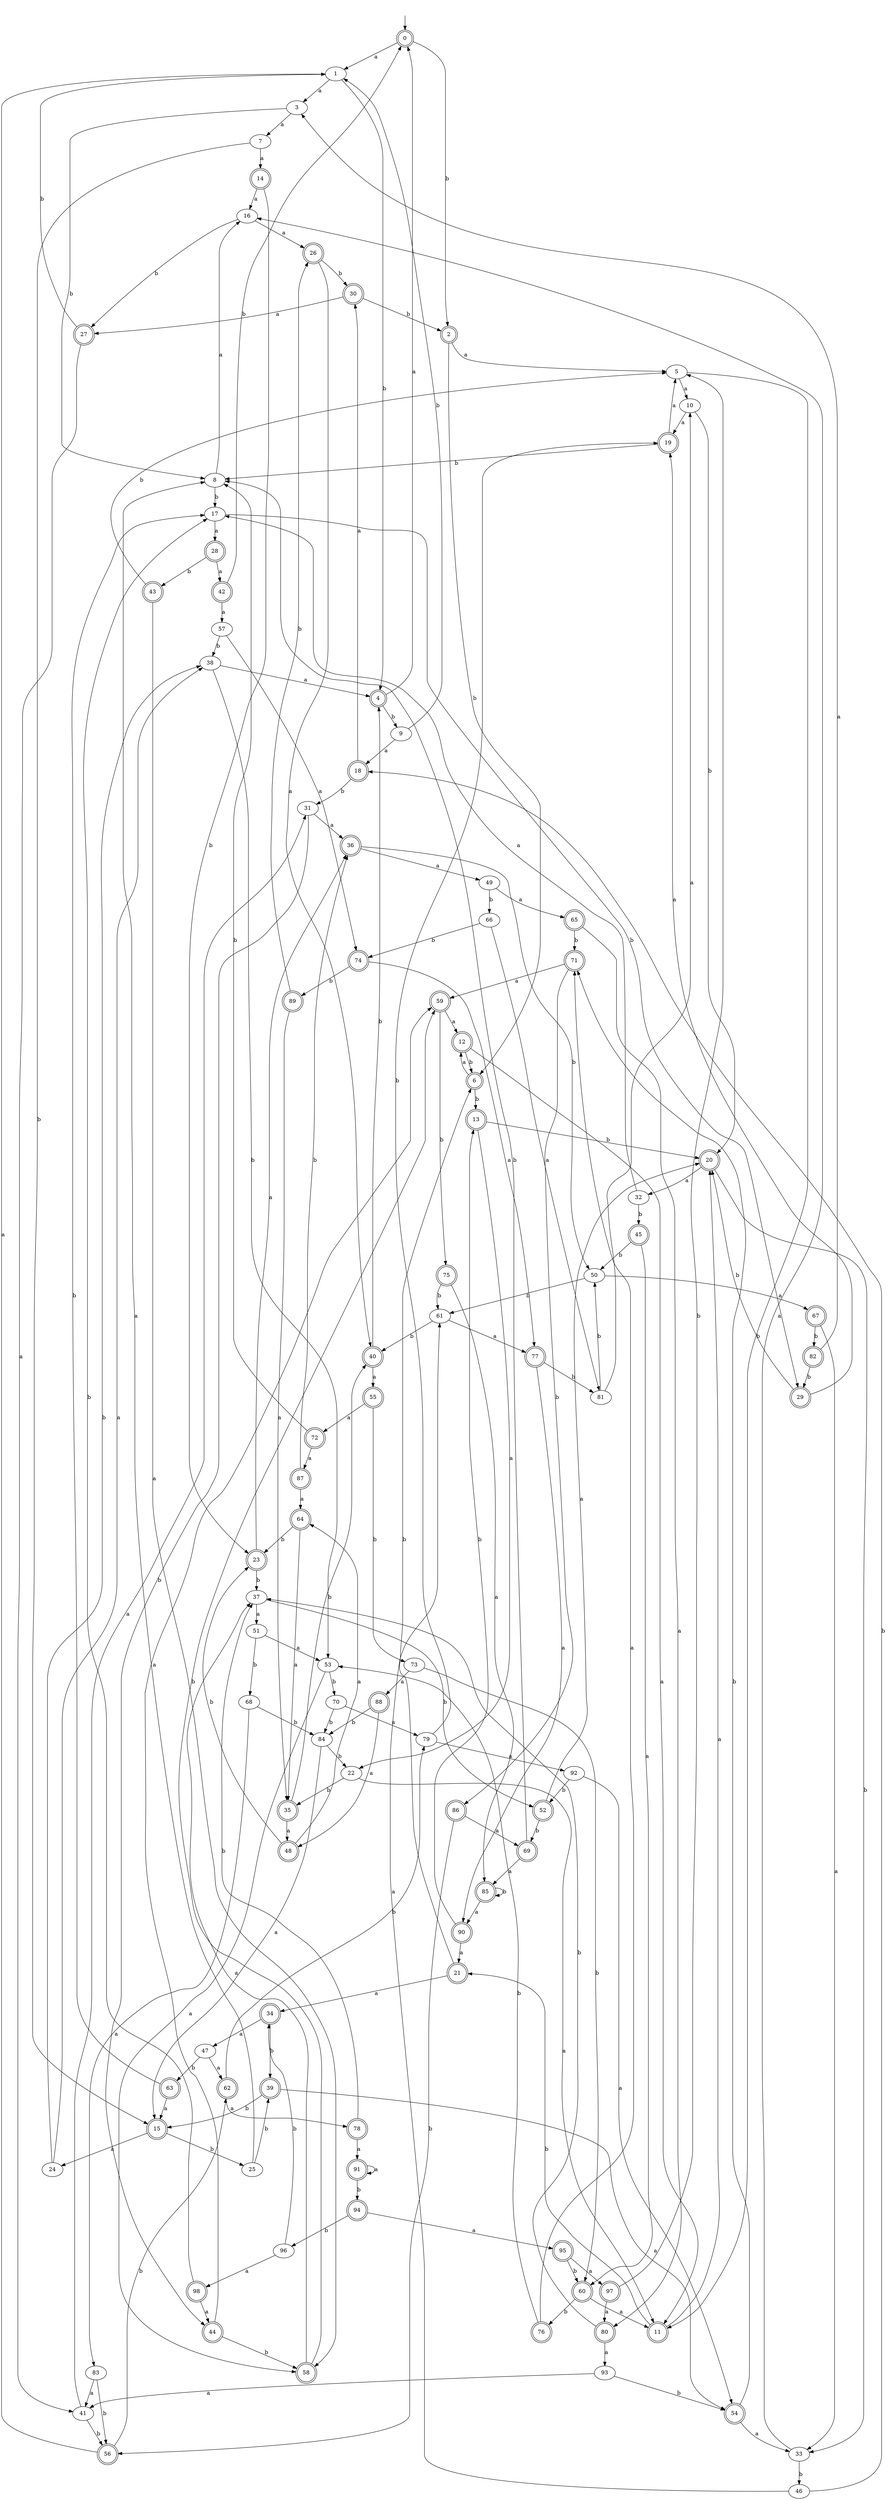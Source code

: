 digraph RandomDFA {
  __start0 [label="", shape=none];
  __start0 -> 0 [label=""];
  0 [shape=circle] [shape=doublecircle]
  0 -> 1 [label="a"]
  0 -> 2 [label="b"]
  1
  1 -> 3 [label="a"]
  1 -> 4 [label="b"]
  2 [shape=doublecircle]
  2 -> 5 [label="a"]
  2 -> 6 [label="b"]
  3
  3 -> 7 [label="a"]
  3 -> 8 [label="b"]
  4 [shape=doublecircle]
  4 -> 0 [label="a"]
  4 -> 9 [label="b"]
  5
  5 -> 10 [label="a"]
  5 -> 11 [label="b"]
  6 [shape=doublecircle]
  6 -> 12 [label="a"]
  6 -> 13 [label="b"]
  7
  7 -> 14 [label="a"]
  7 -> 15 [label="b"]
  8
  8 -> 16 [label="a"]
  8 -> 17 [label="b"]
  9
  9 -> 18 [label="a"]
  9 -> 1 [label="b"]
  10
  10 -> 19 [label="a"]
  10 -> 20 [label="b"]
  11 [shape=doublecircle]
  11 -> 20 [label="a"]
  11 -> 21 [label="b"]
  12 [shape=doublecircle]
  12 -> 11 [label="a"]
  12 -> 6 [label="b"]
  13 [shape=doublecircle]
  13 -> 22 [label="a"]
  13 -> 20 [label="b"]
  14 [shape=doublecircle]
  14 -> 16 [label="a"]
  14 -> 23 [label="b"]
  15 [shape=doublecircle]
  15 -> 24 [label="a"]
  15 -> 25 [label="b"]
  16
  16 -> 26 [label="a"]
  16 -> 27 [label="b"]
  17
  17 -> 28 [label="a"]
  17 -> 29 [label="b"]
  18 [shape=doublecircle]
  18 -> 30 [label="a"]
  18 -> 31 [label="b"]
  19 [shape=doublecircle]
  19 -> 5 [label="a"]
  19 -> 8 [label="b"]
  20 [shape=doublecircle]
  20 -> 32 [label="a"]
  20 -> 33 [label="b"]
  21 [shape=doublecircle]
  21 -> 34 [label="a"]
  21 -> 6 [label="b"]
  22
  22 -> 11 [label="a"]
  22 -> 35 [label="b"]
  23 [shape=doublecircle]
  23 -> 36 [label="a"]
  23 -> 37 [label="b"]
  24
  24 -> 38 [label="a"]
  24 -> 38 [label="b"]
  25
  25 -> 8 [label="a"]
  25 -> 39 [label="b"]
  26 [shape=doublecircle]
  26 -> 40 [label="a"]
  26 -> 30 [label="b"]
  27 [shape=doublecircle]
  27 -> 41 [label="a"]
  27 -> 1 [label="b"]
  28 [shape=doublecircle]
  28 -> 42 [label="a"]
  28 -> 43 [label="b"]
  29 [shape=doublecircle]
  29 -> 19 [label="a"]
  29 -> 20 [label="b"]
  30 [shape=doublecircle]
  30 -> 27 [label="a"]
  30 -> 2 [label="b"]
  31
  31 -> 36 [label="a"]
  31 -> 44 [label="b"]
  32
  32 -> 17 [label="a"]
  32 -> 45 [label="b"]
  33
  33 -> 16 [label="a"]
  33 -> 46 [label="b"]
  34 [shape=doublecircle]
  34 -> 47 [label="a"]
  34 -> 39 [label="b"]
  35 [shape=doublecircle]
  35 -> 48 [label="a"]
  35 -> 40 [label="b"]
  36 [shape=doublecircle]
  36 -> 49 [label="a"]
  36 -> 50 [label="b"]
  37
  37 -> 51 [label="a"]
  37 -> 52 [label="b"]
  38
  38 -> 4 [label="a"]
  38 -> 53 [label="b"]
  39 [shape=doublecircle]
  39 -> 54 [label="a"]
  39 -> 15 [label="b"]
  40 [shape=doublecircle]
  40 -> 55 [label="a"]
  40 -> 4 [label="b"]
  41
  41 -> 31 [label="a"]
  41 -> 56 [label="b"]
  42 [shape=doublecircle]
  42 -> 57 [label="a"]
  42 -> 0 [label="b"]
  43 [shape=doublecircle]
  43 -> 58 [label="a"]
  43 -> 5 [label="b"]
  44 [shape=doublecircle]
  44 -> 59 [label="a"]
  44 -> 58 [label="b"]
  45 [shape=doublecircle]
  45 -> 60 [label="a"]
  45 -> 50 [label="b"]
  46
  46 -> 61 [label="a"]
  46 -> 18 [label="b"]
  47
  47 -> 62 [label="a"]
  47 -> 63 [label="b"]
  48 [shape=doublecircle]
  48 -> 64 [label="a"]
  48 -> 23 [label="b"]
  49
  49 -> 65 [label="a"]
  49 -> 66 [label="b"]
  50
  50 -> 67 [label="a"]
  50 -> 61 [label="b"]
  51
  51 -> 53 [label="a"]
  51 -> 68 [label="b"]
  52 [shape=doublecircle]
  52 -> 20 [label="a"]
  52 -> 69 [label="b"]
  53
  53 -> 58 [label="a"]
  53 -> 70 [label="b"]
  54 [shape=doublecircle]
  54 -> 33 [label="a"]
  54 -> 71 [label="b"]
  55 [shape=doublecircle]
  55 -> 72 [label="a"]
  55 -> 73 [label="b"]
  56 [shape=doublecircle]
  56 -> 1 [label="a"]
  56 -> 62 [label="b"]
  57
  57 -> 74 [label="a"]
  57 -> 38 [label="b"]
  58 [shape=doublecircle]
  58 -> 37 [label="a"]
  58 -> 59 [label="b"]
  59 [shape=doublecircle]
  59 -> 12 [label="a"]
  59 -> 75 [label="b"]
  60 [shape=doublecircle]
  60 -> 11 [label="a"]
  60 -> 76 [label="b"]
  61
  61 -> 77 [label="a"]
  61 -> 40 [label="b"]
  62 [shape=doublecircle]
  62 -> 78 [label="a"]
  62 -> 79 [label="b"]
  63 [shape=doublecircle]
  63 -> 15 [label="a"]
  63 -> 17 [label="b"]
  64 [shape=doublecircle]
  64 -> 35 [label="a"]
  64 -> 23 [label="b"]
  65 [shape=doublecircle]
  65 -> 80 [label="a"]
  65 -> 71 [label="b"]
  66
  66 -> 81 [label="a"]
  66 -> 74 [label="b"]
  67 [shape=doublecircle]
  67 -> 33 [label="a"]
  67 -> 82 [label="b"]
  68
  68 -> 83 [label="a"]
  68 -> 84 [label="b"]
  69 [shape=doublecircle]
  69 -> 85 [label="a"]
  69 -> 8 [label="b"]
  70
  70 -> 79 [label="a"]
  70 -> 84 [label="b"]
  71 [shape=doublecircle]
  71 -> 59 [label="a"]
  71 -> 86 [label="b"]
  72 [shape=doublecircle]
  72 -> 87 [label="a"]
  72 -> 8 [label="b"]
  73
  73 -> 88 [label="a"]
  73 -> 60 [label="b"]
  74 [shape=doublecircle]
  74 -> 77 [label="a"]
  74 -> 89 [label="b"]
  75 [shape=doublecircle]
  75 -> 85 [label="a"]
  75 -> 61 [label="b"]
  76 [shape=doublecircle]
  76 -> 71 [label="a"]
  76 -> 53 [label="b"]
  77 [shape=doublecircle]
  77 -> 90 [label="a"]
  77 -> 81 [label="b"]
  78 [shape=doublecircle]
  78 -> 91 [label="a"]
  78 -> 37 [label="b"]
  79
  79 -> 92 [label="a"]
  79 -> 19 [label="b"]
  80 [shape=doublecircle]
  80 -> 93 [label="a"]
  80 -> 37 [label="b"]
  81
  81 -> 10 [label="a"]
  81 -> 50 [label="b"]
  82 [shape=doublecircle]
  82 -> 3 [label="a"]
  82 -> 29 [label="b"]
  83
  83 -> 41 [label="a"]
  83 -> 56 [label="b"]
  84
  84 -> 15 [label="a"]
  84 -> 22 [label="b"]
  85 [shape=doublecircle]
  85 -> 90 [label="a"]
  85 -> 85 [label="b"]
  86 [shape=doublecircle]
  86 -> 69 [label="a"]
  86 -> 56 [label="b"]
  87 [shape=doublecircle]
  87 -> 64 [label="a"]
  87 -> 36 [label="b"]
  88 [shape=doublecircle]
  88 -> 48 [label="a"]
  88 -> 84 [label="b"]
  89 [shape=doublecircle]
  89 -> 35 [label="a"]
  89 -> 26 [label="b"]
  90 [shape=doublecircle]
  90 -> 21 [label="a"]
  90 -> 13 [label="b"]
  91 [shape=doublecircle]
  91 -> 91 [label="a"]
  91 -> 94 [label="b"]
  92
  92 -> 54 [label="a"]
  92 -> 52 [label="b"]
  93
  93 -> 41 [label="a"]
  93 -> 54 [label="b"]
  94 [shape=doublecircle]
  94 -> 95 [label="a"]
  94 -> 96 [label="b"]
  95 [shape=doublecircle]
  95 -> 97 [label="a"]
  95 -> 60 [label="b"]
  96
  96 -> 98 [label="a"]
  96 -> 34 [label="b"]
  97 [shape=doublecircle]
  97 -> 80 [label="a"]
  97 -> 5 [label="b"]
  98 [shape=doublecircle]
  98 -> 44 [label="a"]
  98 -> 17 [label="b"]
}
